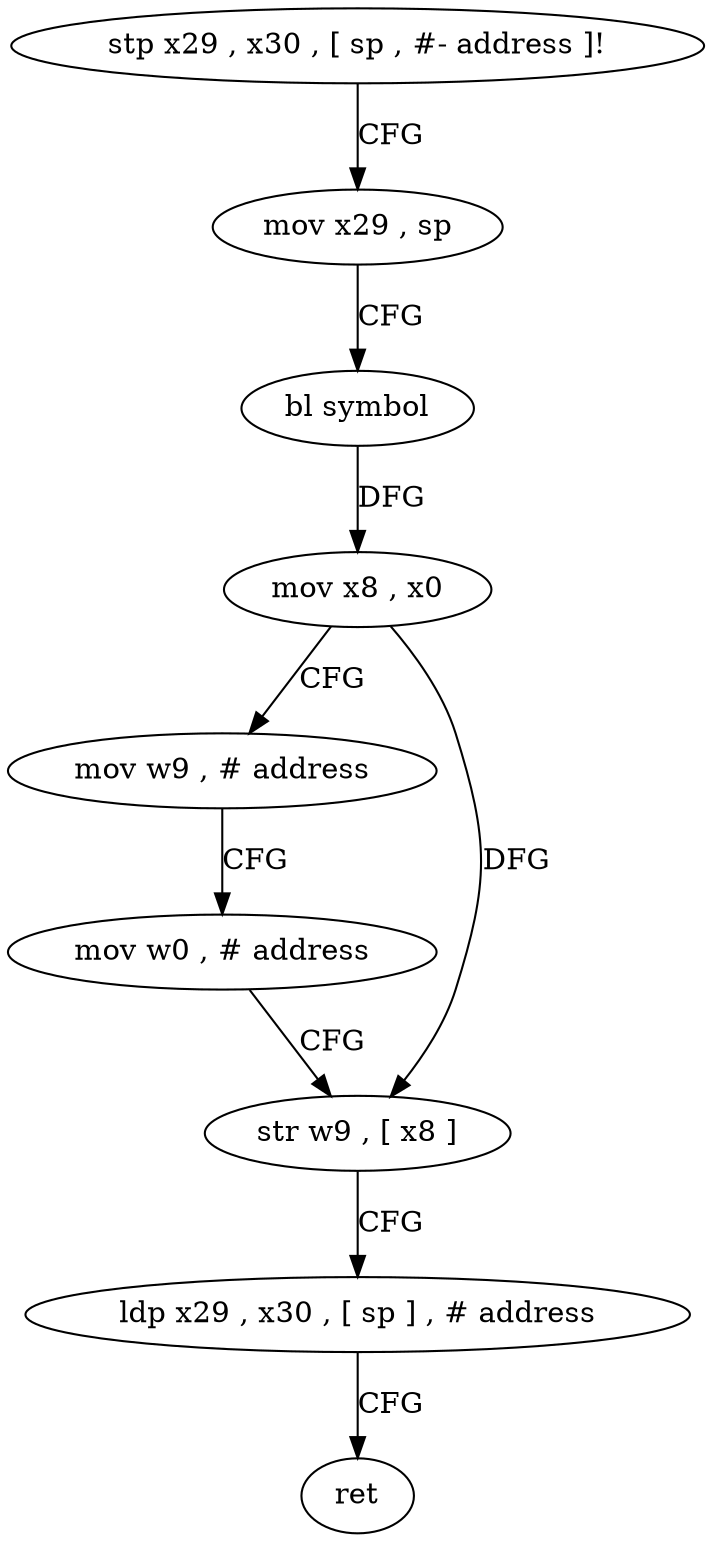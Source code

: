 digraph "func" {
"4253160" [label = "stp x29 , x30 , [ sp , #- address ]!" ]
"4253164" [label = "mov x29 , sp" ]
"4253168" [label = "bl symbol" ]
"4253172" [label = "mov x8 , x0" ]
"4253176" [label = "mov w9 , # address" ]
"4253180" [label = "mov w0 , # address" ]
"4253184" [label = "str w9 , [ x8 ]" ]
"4253188" [label = "ldp x29 , x30 , [ sp ] , # address" ]
"4253192" [label = "ret" ]
"4253160" -> "4253164" [ label = "CFG" ]
"4253164" -> "4253168" [ label = "CFG" ]
"4253168" -> "4253172" [ label = "DFG" ]
"4253172" -> "4253176" [ label = "CFG" ]
"4253172" -> "4253184" [ label = "DFG" ]
"4253176" -> "4253180" [ label = "CFG" ]
"4253180" -> "4253184" [ label = "CFG" ]
"4253184" -> "4253188" [ label = "CFG" ]
"4253188" -> "4253192" [ label = "CFG" ]
}
